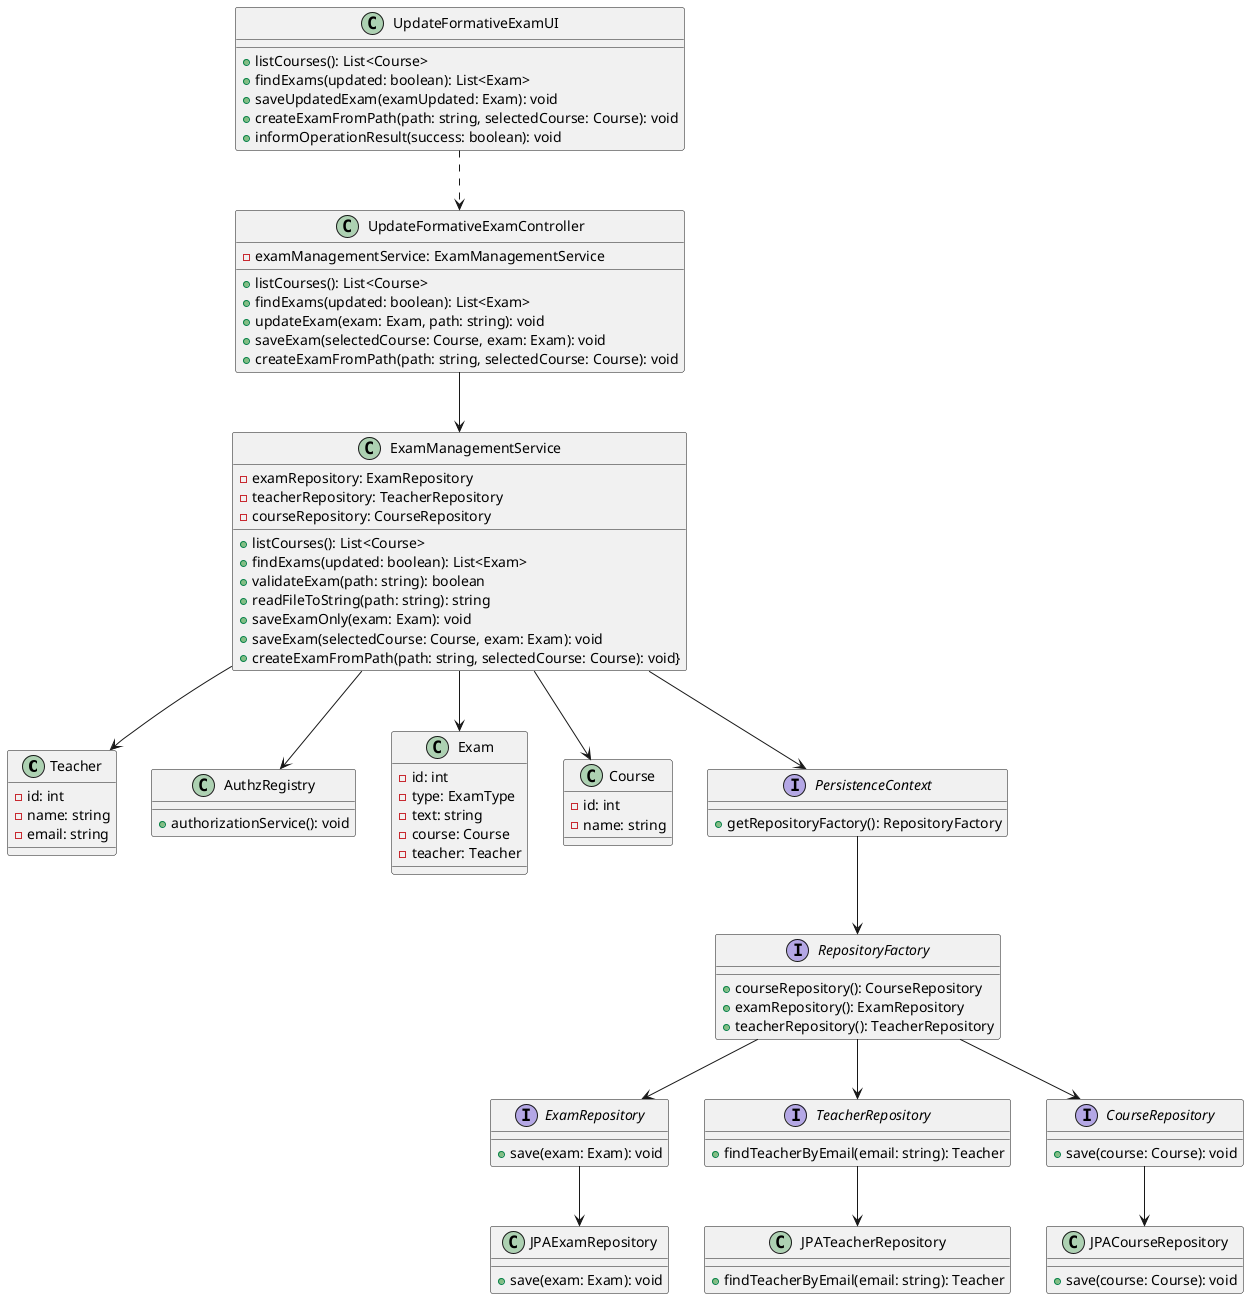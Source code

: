 @startuml


skinparam defaultFontName FG Virgil

class Teacher {
    -id: int
    -name: string
    -email: string
}

class UpdateFormativeExamUI {
    +listCourses(): List<Course>
    +findExams(updated: boolean): List<Exam>
    +saveUpdatedExam(examUpdated: Exam): void
    +createExamFromPath(path: string, selectedCourse: Course): void
    +informOperationResult(success: boolean): void
}

class UpdateFormativeExamController {
     -examManagementService: ExamManagementService
     +listCourses(): List<Course>
     +findExams(updated: boolean): List<Exam>
     +updateExam(exam: Exam, path: string): void
     +saveExam(selectedCourse: Course, exam: Exam): void
     +createExamFromPath(path: string, selectedCourse: Course): void
}

class ExamManagementService {
    -examRepository: ExamRepository
    -teacherRepository: TeacherRepository
    -courseRepository: CourseRepository
    +listCourses(): List<Course>
    +findExams(updated: boolean): List<Exam>
    +validateExam(path: string): boolean
    +readFileToString(path: string): string
    +saveExamOnly(exam: Exam): void
    +saveExam(selectedCourse: Course, exam: Exam): void
    +createExamFromPath(path: string, selectedCourse: Course): void}
}
class AuthzRegistry {
+authorizationService(): void
}

class Exam {
    -id: int
    -type: ExamType
    -text: string
    -course: Course
    -teacher: Teacher
}

class Course {
    -id: int
    -name: string
}

Interface PersistenceContext {
    +getRepositoryFactory(): RepositoryFactory
}

Interface RepositoryFactory {
    +courseRepository(): CourseRepository
    +examRepository(): ExamRepository
    +teacherRepository(): TeacherRepository
}

Interface ExamRepository {
    +save(exam: Exam): void
}

Interface TeacherRepository {
    +findTeacherByEmail(email: string): Teacher
}

Interface CourseRepository {
    +save(course: Course): void
}

class JPAExamRepository {
    +save(exam: Exam): void
}

class JPATeacherRepository {
    +findTeacherByEmail(email: string): Teacher
}

class JPACourseRepository {
    +save(course: Course): void
}

UpdateFormativeExamUI ..> UpdateFormativeExamController
UpdateFormativeExamController --> ExamManagementService

ExamManagementService --> AuthzRegistry
ExamManagementService --> PersistenceContext

ExamManagementService --> Course
ExamManagementService --> Exam
ExamManagementService --> Teacher
PersistenceContext --> RepositoryFactory

RepositoryFactory --> ExamRepository
RepositoryFactory --> TeacherRepository
RepositoryFactory --> CourseRepository


ExamRepository --> JPAExamRepository
TeacherRepository --> JPATeacherRepository
CourseRepository --> JPACourseRepository
@enduml
